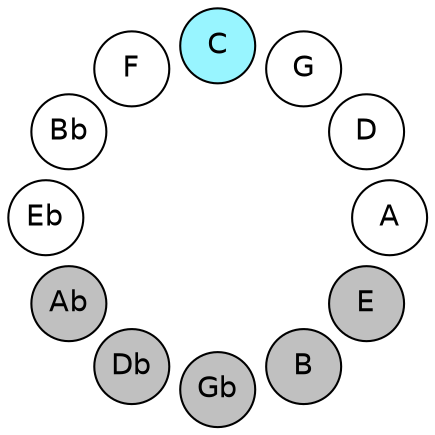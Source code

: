 
graph {

layout = circo;
mindist = .1

node [shape = circle, fontname = Helvetica, margin = 0, style = filled]
edge [style=invis]

subgraph 1 {
	E -- B -- Gb -- Db -- Ab -- Eb -- Bb -- F -- C -- G -- D -- A -- E
}

E [fillcolor = gray];
B [fillcolor = gray];
Gb [fillcolor = gray];
Db [fillcolor = gray];
Ab [fillcolor = gray];
Eb [fillcolor = white];
Bb [fillcolor = white];
F [fillcolor = white];
C [fillcolor = cadetblue1];
G [fillcolor = white];
D [fillcolor = white];
A [fillcolor = white];
}
